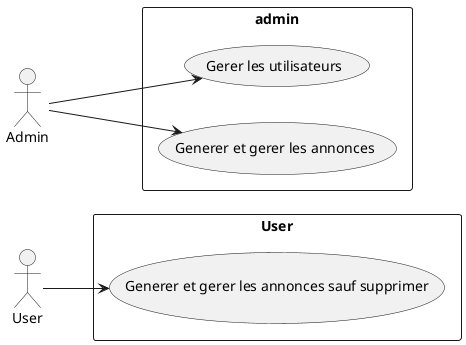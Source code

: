 @startuml
'https://plantuml.com/use-case-diagram





left to right direction
actor "User" as dt
rectangle User {
  usecase "Generer et gerer les annonces sauf supprimer" as UC1
}











dt --> UC1



left to right direction
actor "Admin" as ad
rectangle admin {
  usecase "Gerer les utilisateurs" as adUC1
  usecase "Generer et gerer les annonces" as adUC2

}
ad --> adUC1
ad --> adUC2



@enduml